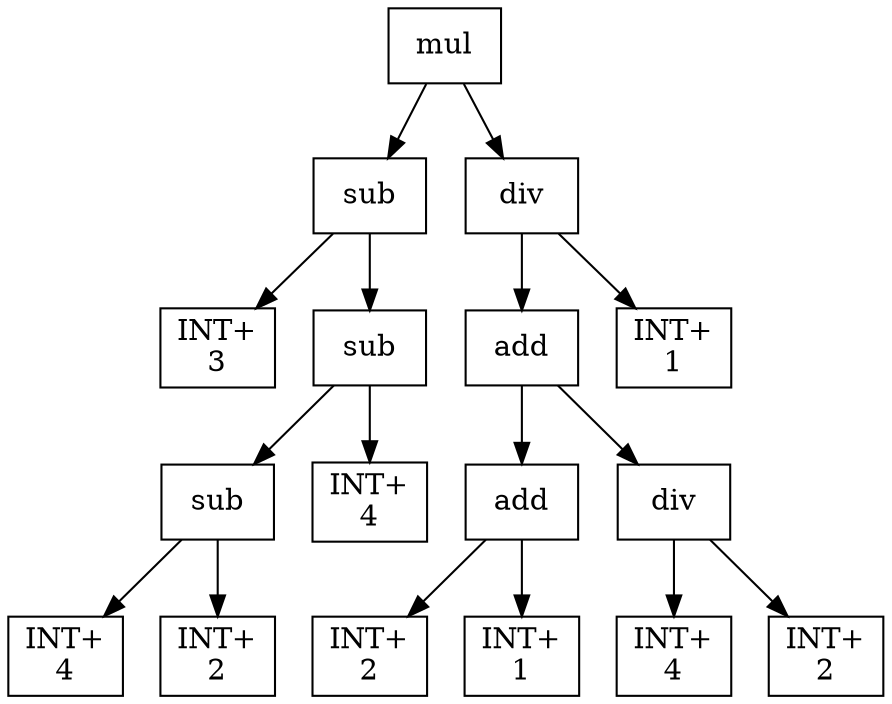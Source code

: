 digraph expr {
  node [shape=box];
  n1 [label="mul"];
  n2 [label="sub"];
  n3 [label="INT+\n3"];
  n4 [label="sub"];
  n5 [label="sub"];
  n6 [label="INT+\n4"];
  n7 [label="INT+\n2"];
  n5 -> n6;
  n5 -> n7;
  n8 [label="INT+\n4"];
  n4 -> n5;
  n4 -> n8;
  n2 -> n3;
  n2 -> n4;
  n9 [label="div"];
  n10 [label="add"];
  n11 [label="add"];
  n12 [label="INT+\n2"];
  n13 [label="INT+\n1"];
  n11 -> n12;
  n11 -> n13;
  n14 [label="div"];
  n15 [label="INT+\n4"];
  n16 [label="INT+\n2"];
  n14 -> n15;
  n14 -> n16;
  n10 -> n11;
  n10 -> n14;
  n17 [label="INT+\n1"];
  n9 -> n10;
  n9 -> n17;
  n1 -> n2;
  n1 -> n9;
}